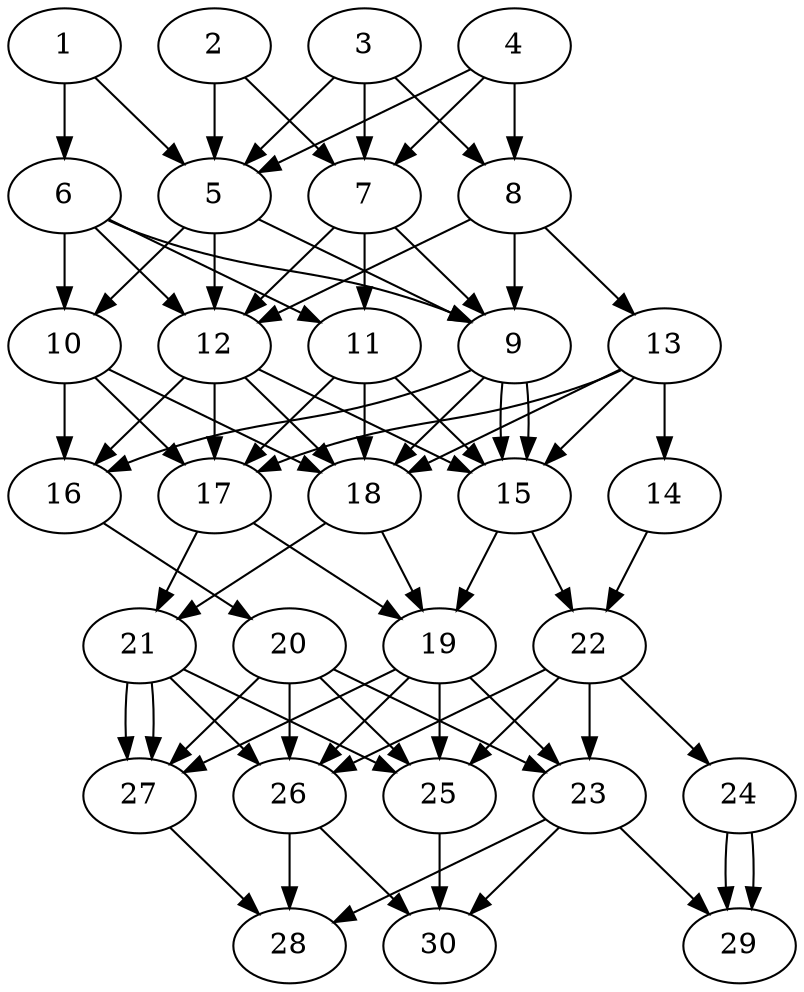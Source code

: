// DAG automatically generated by daggen at Thu Oct  3 14:04:17 2019
// ./daggen --dot -n 30 --ccr 0.3 --fat 0.5 --regular 0.9 --density 0.9 --mindata 5242880 --maxdata 52428800 
digraph G {
  1 [size="26190507", alpha="0.17", expect_size="7857152"] 
  1 -> 5 [size ="7857152"]
  1 -> 6 [size ="7857152"]
  2 [size="65225387", alpha="0.19", expect_size="19567616"] 
  2 -> 5 [size ="19567616"]
  2 -> 7 [size ="19567616"]
  3 [size="74594987", alpha="0.19", expect_size="22378496"] 
  3 -> 5 [size ="22378496"]
  3 -> 7 [size ="22378496"]
  3 -> 8 [size ="22378496"]
  4 [size="144762880", alpha="0.09", expect_size="43428864"] 
  4 -> 5 [size ="43428864"]
  4 -> 7 [size ="43428864"]
  4 -> 8 [size ="43428864"]
  5 [size="54132053", alpha="0.16", expect_size="16239616"] 
  5 -> 9 [size ="16239616"]
  5 -> 10 [size ="16239616"]
  5 -> 12 [size ="16239616"]
  6 [size="122777600", alpha="0.04", expect_size="36833280"] 
  6 -> 9 [size ="36833280"]
  6 -> 10 [size ="36833280"]
  6 -> 11 [size ="36833280"]
  6 -> 12 [size ="36833280"]
  7 [size="113035947", alpha="0.15", expect_size="33910784"] 
  7 -> 9 [size ="33910784"]
  7 -> 11 [size ="33910784"]
  7 -> 12 [size ="33910784"]
  8 [size="26077867", alpha="0.10", expect_size="7823360"] 
  8 -> 9 [size ="7823360"]
  8 -> 12 [size ="7823360"]
  8 -> 13 [size ="7823360"]
  9 [size="97669120", alpha="0.03", expect_size="29300736"] 
  9 -> 15 [size ="29300736"]
  9 -> 15 [size ="29300736"]
  9 -> 16 [size ="29300736"]
  9 -> 18 [size ="29300736"]
  10 [size="59678720", alpha="0.18", expect_size="17903616"] 
  10 -> 16 [size ="17903616"]
  10 -> 17 [size ="17903616"]
  10 -> 18 [size ="17903616"]
  11 [size="96286720", alpha="0.19", expect_size="28886016"] 
  11 -> 15 [size ="28886016"]
  11 -> 17 [size ="28886016"]
  11 -> 18 [size ="28886016"]
  12 [size="68782080", alpha="0.01", expect_size="20634624"] 
  12 -> 15 [size ="20634624"]
  12 -> 16 [size ="20634624"]
  12 -> 17 [size ="20634624"]
  12 -> 18 [size ="20634624"]
  13 [size="57029973", alpha="0.18", expect_size="17108992"] 
  13 -> 14 [size ="17108992"]
  13 -> 15 [size ="17108992"]
  13 -> 17 [size ="17108992"]
  13 -> 18 [size ="17108992"]
  14 [size="47008427", alpha="0.03", expect_size="14102528"] 
  14 -> 22 [size ="14102528"]
  15 [size="120330240", alpha="0.06", expect_size="36099072"] 
  15 -> 19 [size ="36099072"]
  15 -> 22 [size ="36099072"]
  16 [size="87709013", alpha="0.11", expect_size="26312704"] 
  16 -> 20 [size ="26312704"]
  17 [size="119415467", alpha="0.05", expect_size="35824640"] 
  17 -> 19 [size ="35824640"]
  17 -> 21 [size ="35824640"]
  18 [size="83271680", alpha="0.17", expect_size="24981504"] 
  18 -> 19 [size ="24981504"]
  18 -> 21 [size ="24981504"]
  19 [size="163130027", alpha="0.10", expect_size="48939008"] 
  19 -> 23 [size ="48939008"]
  19 -> 25 [size ="48939008"]
  19 -> 26 [size ="48939008"]
  19 -> 27 [size ="48939008"]
  20 [size="32174080", alpha="0.07", expect_size="9652224"] 
  20 -> 23 [size ="9652224"]
  20 -> 25 [size ="9652224"]
  20 -> 26 [size ="9652224"]
  20 -> 27 [size ="9652224"]
  21 [size="19517440", alpha="0.05", expect_size="5855232"] 
  21 -> 25 [size ="5855232"]
  21 -> 26 [size ="5855232"]
  21 -> 27 [size ="5855232"]
  21 -> 27 [size ="5855232"]
  22 [size="171277653", alpha="0.10", expect_size="51383296"] 
  22 -> 23 [size ="51383296"]
  22 -> 24 [size ="51383296"]
  22 -> 25 [size ="51383296"]
  22 -> 26 [size ="51383296"]
  23 [size="17967787", alpha="0.01", expect_size="5390336"] 
  23 -> 28 [size ="5390336"]
  23 -> 29 [size ="5390336"]
  23 -> 30 [size ="5390336"]
  24 [size="158126080", alpha="0.09", expect_size="47437824"] 
  24 -> 29 [size ="47437824"]
  24 -> 29 [size ="47437824"]
  25 [size="23951360", alpha="0.01", expect_size="7185408"] 
  25 -> 30 [size ="7185408"]
  26 [size="69707093", alpha="0.07", expect_size="20912128"] 
  26 -> 28 [size ="20912128"]
  26 -> 30 [size ="20912128"]
  27 [size="156136107", alpha="0.05", expect_size="46840832"] 
  27 -> 28 [size ="46840832"]
  28 [size="37300907", alpha="0.03", expect_size="11190272"] 
  29 [size="172066133", alpha="0.13", expect_size="51619840"] 
  30 [size="96075093", alpha="0.07", expect_size="28822528"] 
}

